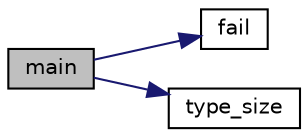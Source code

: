 digraph "main"
{
 // INTERACTIVE_SVG=YES
  edge [fontname="Helvetica",fontsize="10",labelfontname="Helvetica",labelfontsize="10"];
  node [fontname="Helvetica",fontsize="10",shape=record];
  rankdir="LR";
  Node1 [label="main",height=0.2,width=0.4,color="black", fillcolor="grey75", style="filled" fontcolor="black"];
  Node1 -> Node2 [color="midnightblue",fontsize="10",style="solid",fontname="Helvetica"];
  Node2 [label="fail",height=0.2,width=0.4,color="black", fillcolor="white", style="filled",URL="$eedump__apparam_8c.html#a11fab3228d1d3ab1f79be9480422c759"];
  Node1 -> Node3 [color="midnightblue",fontsize="10",style="solid",fontname="Helvetica"];
  Node3 [label="type_size",height=0.2,width=0.4,color="black", fillcolor="white", style="filled",URL="$eedump__apparam_8c.html#ad2d3eb05bbcd71120214ff3b557a50b3"];
}
